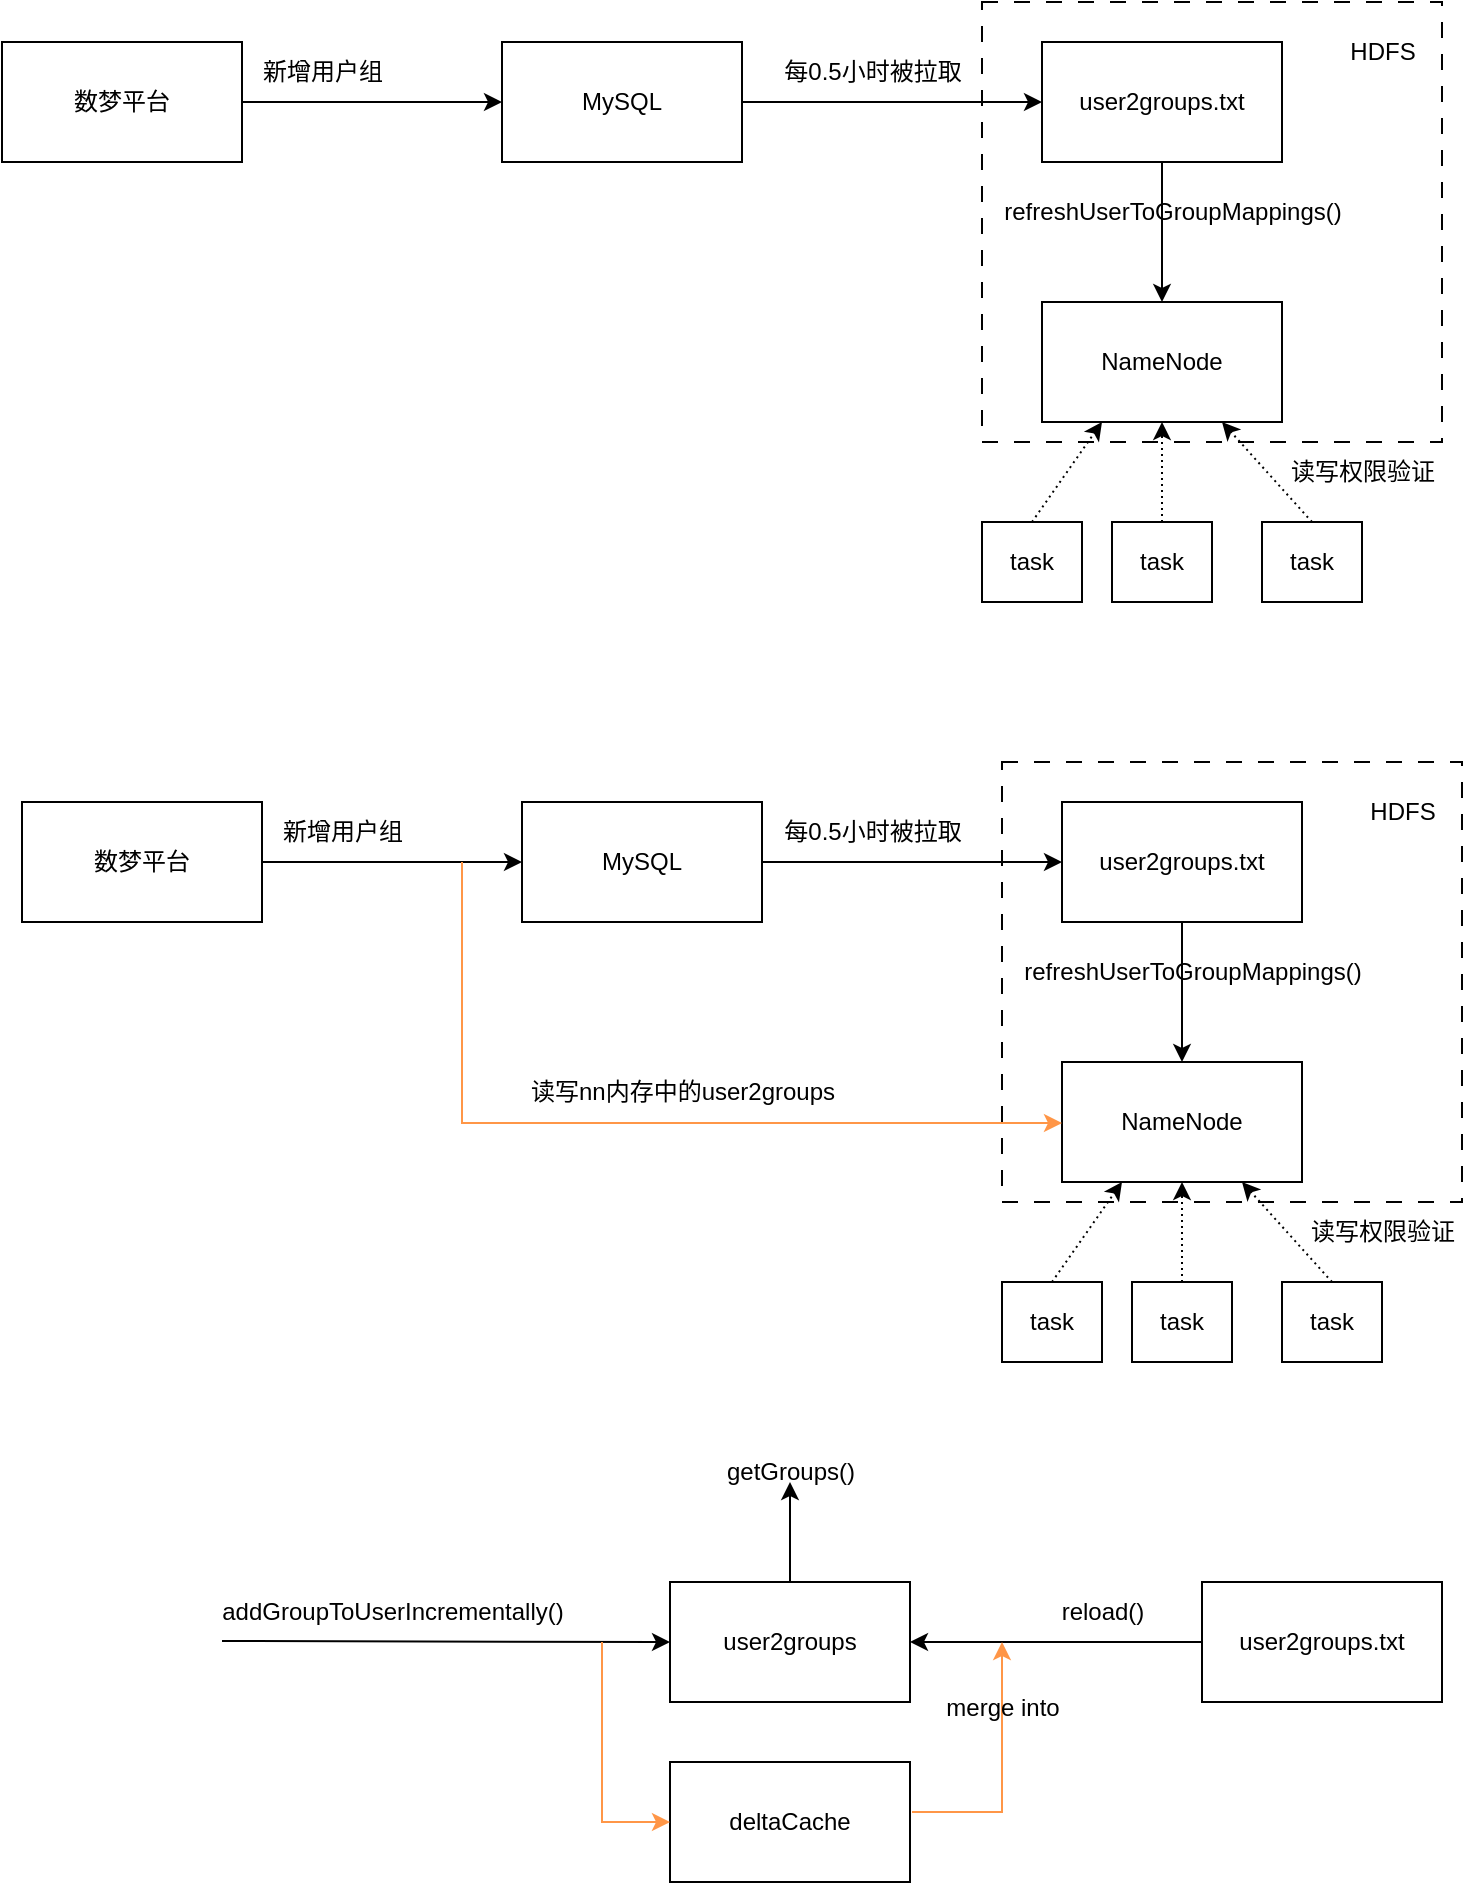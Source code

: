 <mxfile version="27.1.6">
  <diagram name="第 1 页" id="Zndd7S7p8hjrLO7gFXLt">
    <mxGraphModel dx="1418" dy="794" grid="1" gridSize="10" guides="1" tooltips="1" connect="1" arrows="1" fold="1" page="1" pageScale="1" pageWidth="827" pageHeight="1169" math="0" shadow="0">
      <root>
        <mxCell id="0" />
        <mxCell id="1" parent="0" />
        <mxCell id="mCO2VHHa_s-uEJgRqC7Z-11" value="" style="rounded=0;whiteSpace=wrap;html=1;dashed=1;dashPattern=8 8;" parent="1" vertex="1">
          <mxGeometry x="510" y="170" width="230" height="220" as="geometry" />
        </mxCell>
        <mxCell id="mCO2VHHa_s-uEJgRqC7Z-1" value="数梦平台" style="rounded=0;whiteSpace=wrap;html=1;" parent="1" vertex="1">
          <mxGeometry x="20" y="190" width="120" height="60" as="geometry" />
        </mxCell>
        <mxCell id="mCO2VHHa_s-uEJgRqC7Z-2" value="MySQL" style="rounded=0;whiteSpace=wrap;html=1;" parent="1" vertex="1">
          <mxGeometry x="270" y="190" width="120" height="60" as="geometry" />
        </mxCell>
        <mxCell id="mCO2VHHa_s-uEJgRqC7Z-3" value="user2groups.txt" style="rounded=0;whiteSpace=wrap;html=1;" parent="1" vertex="1">
          <mxGeometry x="540" y="190" width="120" height="60" as="geometry" />
        </mxCell>
        <mxCell id="mCO2VHHa_s-uEJgRqC7Z-4" value="NameNode" style="rounded=0;whiteSpace=wrap;html=1;" parent="1" vertex="1">
          <mxGeometry x="540" y="320" width="120" height="60" as="geometry" />
        </mxCell>
        <mxCell id="mCO2VHHa_s-uEJgRqC7Z-5" value="" style="endArrow=classic;html=1;rounded=0;exitX=1;exitY=0.5;exitDx=0;exitDy=0;entryX=0;entryY=0.5;entryDx=0;entryDy=0;" parent="1" source="mCO2VHHa_s-uEJgRqC7Z-1" target="mCO2VHHa_s-uEJgRqC7Z-2" edge="1">
          <mxGeometry width="50" height="50" relative="1" as="geometry">
            <mxPoint x="390" y="430" as="sourcePoint" />
            <mxPoint x="440" y="380" as="targetPoint" />
          </mxGeometry>
        </mxCell>
        <mxCell id="mCO2VHHa_s-uEJgRqC7Z-6" value="新增用户组" style="text;html=1;align=center;verticalAlign=middle;resizable=0;points=[];autosize=1;strokeColor=none;fillColor=none;" parent="1" vertex="1">
          <mxGeometry x="140" y="190" width="80" height="30" as="geometry" />
        </mxCell>
        <mxCell id="mCO2VHHa_s-uEJgRqC7Z-8" value="" style="endArrow=classic;html=1;rounded=0;exitX=1;exitY=0.5;exitDx=0;exitDy=0;" parent="1" source="mCO2VHHa_s-uEJgRqC7Z-2" target="mCO2VHHa_s-uEJgRqC7Z-3" edge="1">
          <mxGeometry width="50" height="50" relative="1" as="geometry">
            <mxPoint x="390" y="430" as="sourcePoint" />
            <mxPoint x="440" y="380" as="targetPoint" />
          </mxGeometry>
        </mxCell>
        <mxCell id="mCO2VHHa_s-uEJgRqC7Z-9" value="" style="endArrow=classic;html=1;rounded=0;exitX=0.5;exitY=1;exitDx=0;exitDy=0;" parent="1" source="mCO2VHHa_s-uEJgRqC7Z-3" target="mCO2VHHa_s-uEJgRqC7Z-4" edge="1">
          <mxGeometry width="50" height="50" relative="1" as="geometry">
            <mxPoint x="370" y="260" as="sourcePoint" />
            <mxPoint x="370" y="310" as="targetPoint" />
          </mxGeometry>
        </mxCell>
        <mxCell id="mCO2VHHa_s-uEJgRqC7Z-10" value="refreshUserToGroupMappings()" style="text;html=1;align=center;verticalAlign=middle;resizable=0;points=[];autosize=1;strokeColor=none;fillColor=none;" parent="1" vertex="1">
          <mxGeometry x="510" y="260" width="190" height="30" as="geometry" />
        </mxCell>
        <mxCell id="mCO2VHHa_s-uEJgRqC7Z-13" value="HDFS" style="text;html=1;align=center;verticalAlign=middle;resizable=0;points=[];autosize=1;strokeColor=none;fillColor=none;" parent="1" vertex="1">
          <mxGeometry x="680" y="180" width="60" height="30" as="geometry" />
        </mxCell>
        <mxCell id="mCO2VHHa_s-uEJgRqC7Z-22" value="读写权限验证" style="text;html=1;align=center;verticalAlign=middle;resizable=0;points=[];autosize=1;strokeColor=none;fillColor=none;" parent="1" vertex="1">
          <mxGeometry x="650" y="390" width="100" height="30" as="geometry" />
        </mxCell>
        <mxCell id="YEk1Js44NIQg5EEyhDJa-17" value="task" style="rounded=0;whiteSpace=wrap;html=1;" parent="1" vertex="1">
          <mxGeometry x="575" y="430" width="50" height="40" as="geometry" />
        </mxCell>
        <mxCell id="YEk1Js44NIQg5EEyhDJa-18" value="task" style="rounded=0;whiteSpace=wrap;html=1;" parent="1" vertex="1">
          <mxGeometry x="510" y="430" width="50" height="40" as="geometry" />
        </mxCell>
        <mxCell id="YEk1Js44NIQg5EEyhDJa-19" value="" style="endArrow=classic;html=1;rounded=0;entryX=0.25;entryY=1;entryDx=0;entryDy=0;exitX=0.5;exitY=0;exitDx=0;exitDy=0;dashed=1;dashPattern=1 2;" parent="1" source="YEk1Js44NIQg5EEyhDJa-18" edge="1">
          <mxGeometry width="50" height="50" relative="1" as="geometry">
            <mxPoint x="150" y="474.5" as="sourcePoint" />
            <mxPoint x="570" y="380" as="targetPoint" />
          </mxGeometry>
        </mxCell>
        <mxCell id="YEk1Js44NIQg5EEyhDJa-20" value="task" style="rounded=0;whiteSpace=wrap;html=1;" parent="1" vertex="1">
          <mxGeometry x="650" y="430" width="50" height="40" as="geometry" />
        </mxCell>
        <mxCell id="YEk1Js44NIQg5EEyhDJa-22" value="" style="endArrow=classic;html=1;rounded=0;entryX=0.75;entryY=1;entryDx=0;entryDy=0;exitX=0.5;exitY=0;exitDx=0;exitDy=0;dashed=1;dashPattern=1 2;" parent="1" source="YEk1Js44NIQg5EEyhDJa-20" edge="1">
          <mxGeometry width="50" height="50" relative="1" as="geometry">
            <mxPoint x="560" y="460" as="sourcePoint" />
            <mxPoint x="630" y="380" as="targetPoint" />
          </mxGeometry>
        </mxCell>
        <mxCell id="YEk1Js44NIQg5EEyhDJa-23" value="" style="endArrow=classic;html=1;rounded=0;entryX=0.5;entryY=1;entryDx=0;entryDy=0;exitX=0.5;exitY=0;exitDx=0;exitDy=0;dashed=1;dashPattern=1 2;" parent="1" source="YEk1Js44NIQg5EEyhDJa-17" edge="1">
          <mxGeometry width="50" height="50" relative="1" as="geometry">
            <mxPoint x="705" y="460" as="sourcePoint" />
            <mxPoint x="600" y="380" as="targetPoint" />
          </mxGeometry>
        </mxCell>
        <mxCell id="JaQpb5AM8EqLyA6_vQZ3-1" value="每0.5小时被拉取" style="text;html=1;align=center;verticalAlign=middle;resizable=0;points=[];autosize=1;strokeColor=none;fillColor=none;" parent="1" vertex="1">
          <mxGeometry x="400" y="190" width="110" height="30" as="geometry" />
        </mxCell>
        <mxCell id="JaQpb5AM8EqLyA6_vQZ3-2" value="" style="rounded=0;whiteSpace=wrap;html=1;dashed=1;dashPattern=8 8;" parent="1" vertex="1">
          <mxGeometry x="520" y="550" width="230" height="220" as="geometry" />
        </mxCell>
        <mxCell id="JaQpb5AM8EqLyA6_vQZ3-3" value="数梦平台" style="rounded=0;whiteSpace=wrap;html=1;" parent="1" vertex="1">
          <mxGeometry x="30" y="570" width="120" height="60" as="geometry" />
        </mxCell>
        <mxCell id="JaQpb5AM8EqLyA6_vQZ3-4" value="MySQL" style="rounded=0;whiteSpace=wrap;html=1;" parent="1" vertex="1">
          <mxGeometry x="280" y="570" width="120" height="60" as="geometry" />
        </mxCell>
        <mxCell id="JaQpb5AM8EqLyA6_vQZ3-5" value="user2groups.txt" style="rounded=0;whiteSpace=wrap;html=1;" parent="1" vertex="1">
          <mxGeometry x="550" y="570" width="120" height="60" as="geometry" />
        </mxCell>
        <mxCell id="JaQpb5AM8EqLyA6_vQZ3-6" value="NameNode" style="rounded=0;whiteSpace=wrap;html=1;" parent="1" vertex="1">
          <mxGeometry x="550" y="700" width="120" height="60" as="geometry" />
        </mxCell>
        <mxCell id="JaQpb5AM8EqLyA6_vQZ3-7" value="" style="endArrow=classic;html=1;rounded=0;exitX=1;exitY=0.5;exitDx=0;exitDy=0;entryX=0;entryY=0.5;entryDx=0;entryDy=0;" parent="1" source="JaQpb5AM8EqLyA6_vQZ3-3" target="JaQpb5AM8EqLyA6_vQZ3-4" edge="1">
          <mxGeometry width="50" height="50" relative="1" as="geometry">
            <mxPoint x="400" y="810" as="sourcePoint" />
            <mxPoint x="450" y="760" as="targetPoint" />
          </mxGeometry>
        </mxCell>
        <mxCell id="JaQpb5AM8EqLyA6_vQZ3-9" value="" style="endArrow=classic;html=1;rounded=0;exitX=1;exitY=0.5;exitDx=0;exitDy=0;" parent="1" source="JaQpb5AM8EqLyA6_vQZ3-4" target="JaQpb5AM8EqLyA6_vQZ3-5" edge="1">
          <mxGeometry width="50" height="50" relative="1" as="geometry">
            <mxPoint x="400" y="810" as="sourcePoint" />
            <mxPoint x="450" y="760" as="targetPoint" />
          </mxGeometry>
        </mxCell>
        <mxCell id="JaQpb5AM8EqLyA6_vQZ3-10" value="" style="endArrow=classic;html=1;rounded=0;exitX=0.5;exitY=1;exitDx=0;exitDy=0;" parent="1" source="JaQpb5AM8EqLyA6_vQZ3-5" target="JaQpb5AM8EqLyA6_vQZ3-6" edge="1">
          <mxGeometry width="50" height="50" relative="1" as="geometry">
            <mxPoint x="380" y="640" as="sourcePoint" />
            <mxPoint x="380" y="690" as="targetPoint" />
          </mxGeometry>
        </mxCell>
        <mxCell id="JaQpb5AM8EqLyA6_vQZ3-11" value="refreshUserToGroupMappings()" style="text;html=1;align=center;verticalAlign=middle;resizable=0;points=[];autosize=1;strokeColor=none;fillColor=none;" parent="1" vertex="1">
          <mxGeometry x="520" y="640" width="190" height="30" as="geometry" />
        </mxCell>
        <mxCell id="JaQpb5AM8EqLyA6_vQZ3-13" value="HDFS" style="text;html=1;align=center;verticalAlign=middle;resizable=0;points=[];autosize=1;strokeColor=none;fillColor=none;" parent="1" vertex="1">
          <mxGeometry x="690" y="560" width="60" height="30" as="geometry" />
        </mxCell>
        <mxCell id="JaQpb5AM8EqLyA6_vQZ3-14" value="读写权限验证" style="text;html=1;align=center;verticalAlign=middle;resizable=0;points=[];autosize=1;strokeColor=none;fillColor=none;" parent="1" vertex="1">
          <mxGeometry x="660" y="770" width="100" height="30" as="geometry" />
        </mxCell>
        <mxCell id="JaQpb5AM8EqLyA6_vQZ3-15" value="task" style="rounded=0;whiteSpace=wrap;html=1;" parent="1" vertex="1">
          <mxGeometry x="585" y="810" width="50" height="40" as="geometry" />
        </mxCell>
        <mxCell id="JaQpb5AM8EqLyA6_vQZ3-16" value="task" style="rounded=0;whiteSpace=wrap;html=1;" parent="1" vertex="1">
          <mxGeometry x="520" y="810" width="50" height="40" as="geometry" />
        </mxCell>
        <mxCell id="JaQpb5AM8EqLyA6_vQZ3-17" value="" style="endArrow=classic;html=1;rounded=0;entryX=0.25;entryY=1;entryDx=0;entryDy=0;exitX=0.5;exitY=0;exitDx=0;exitDy=0;dashed=1;dashPattern=1 2;" parent="1" source="JaQpb5AM8EqLyA6_vQZ3-16" edge="1">
          <mxGeometry width="50" height="50" relative="1" as="geometry">
            <mxPoint x="160" y="854.5" as="sourcePoint" />
            <mxPoint x="580" y="760" as="targetPoint" />
          </mxGeometry>
        </mxCell>
        <mxCell id="JaQpb5AM8EqLyA6_vQZ3-18" value="task" style="rounded=0;whiteSpace=wrap;html=1;" parent="1" vertex="1">
          <mxGeometry x="660" y="810" width="50" height="40" as="geometry" />
        </mxCell>
        <mxCell id="JaQpb5AM8EqLyA6_vQZ3-19" value="" style="endArrow=classic;html=1;rounded=0;entryX=0.75;entryY=1;entryDx=0;entryDy=0;exitX=0.5;exitY=0;exitDx=0;exitDy=0;dashed=1;dashPattern=1 2;" parent="1" source="JaQpb5AM8EqLyA6_vQZ3-18" edge="1">
          <mxGeometry width="50" height="50" relative="1" as="geometry">
            <mxPoint x="570" y="840" as="sourcePoint" />
            <mxPoint x="640" y="760" as="targetPoint" />
          </mxGeometry>
        </mxCell>
        <mxCell id="JaQpb5AM8EqLyA6_vQZ3-20" value="" style="endArrow=classic;html=1;rounded=0;entryX=0.5;entryY=1;entryDx=0;entryDy=0;exitX=0.5;exitY=0;exitDx=0;exitDy=0;dashed=1;dashPattern=1 2;" parent="1" source="JaQpb5AM8EqLyA6_vQZ3-15" edge="1">
          <mxGeometry width="50" height="50" relative="1" as="geometry">
            <mxPoint x="715" y="840" as="sourcePoint" />
            <mxPoint x="610" y="760" as="targetPoint" />
          </mxGeometry>
        </mxCell>
        <mxCell id="JaQpb5AM8EqLyA6_vQZ3-22" value="" style="edgeStyle=segmentEdgeStyle;endArrow=classic;html=1;curved=0;rounded=0;strokeColor=#FF9647;" parent="1" edge="1">
          <mxGeometry width="50" height="50" relative="1" as="geometry">
            <mxPoint x="250" y="600" as="sourcePoint" />
            <mxPoint x="550" y="730.5" as="targetPoint" />
            <Array as="points">
              <mxPoint x="250" y="620" />
              <mxPoint x="250" y="731" />
            </Array>
          </mxGeometry>
        </mxCell>
        <mxCell id="JaQpb5AM8EqLyA6_vQZ3-23" value="读写nn内存中的user2groups" style="text;html=1;align=center;verticalAlign=middle;resizable=0;points=[];autosize=1;strokeColor=none;fillColor=none;" parent="1" vertex="1">
          <mxGeometry x="270" y="700" width="180" height="30" as="geometry" />
        </mxCell>
        <mxCell id="wtO0SEwGs1o5qlHKV27--2" value="每0.5小时被拉取" style="text;html=1;align=center;verticalAlign=middle;resizable=0;points=[];autosize=1;strokeColor=none;fillColor=none;" vertex="1" parent="1">
          <mxGeometry x="400" y="570" width="110" height="30" as="geometry" />
        </mxCell>
        <mxCell id="wtO0SEwGs1o5qlHKV27--4" value="新增用户组" style="text;html=1;align=center;verticalAlign=middle;resizable=0;points=[];autosize=1;strokeColor=none;fillColor=none;" vertex="1" parent="1">
          <mxGeometry x="150" y="570" width="80" height="30" as="geometry" />
        </mxCell>
        <mxCell id="wtO0SEwGs1o5qlHKV27--5" value="user2groups" style="rounded=0;whiteSpace=wrap;html=1;" vertex="1" parent="1">
          <mxGeometry x="354" y="960" width="120" height="60" as="geometry" />
        </mxCell>
        <mxCell id="wtO0SEwGs1o5qlHKV27--6" value="deltaCache" style="rounded=0;whiteSpace=wrap;html=1;" vertex="1" parent="1">
          <mxGeometry x="354" y="1050" width="120" height="60" as="geometry" />
        </mxCell>
        <mxCell id="wtO0SEwGs1o5qlHKV27--7" value="" style="endArrow=classic;html=1;rounded=0;exitX=1;exitY=0.5;exitDx=0;exitDy=0;entryX=0;entryY=0.5;entryDx=0;entryDy=0;" edge="1" parent="1" target="wtO0SEwGs1o5qlHKV27--5">
          <mxGeometry width="50" height="50" relative="1" as="geometry">
            <mxPoint x="130" y="989.5" as="sourcePoint" />
            <mxPoint x="260" y="989.5" as="targetPoint" />
          </mxGeometry>
        </mxCell>
        <mxCell id="wtO0SEwGs1o5qlHKV27--8" value="addGroupToUserIncrementally()" style="text;html=1;align=center;verticalAlign=middle;resizable=0;points=[];autosize=1;strokeColor=none;fillColor=none;" vertex="1" parent="1">
          <mxGeometry x="120" y="960" width="190" height="30" as="geometry" />
        </mxCell>
        <mxCell id="wtO0SEwGs1o5qlHKV27--10" value="" style="edgeStyle=segmentEdgeStyle;endArrow=classic;html=1;curved=0;rounded=0;strokeColor=#FF9647;entryX=0;entryY=0.5;entryDx=0;entryDy=0;" edge="1" parent="1" target="wtO0SEwGs1o5qlHKV27--6">
          <mxGeometry width="50" height="50" relative="1" as="geometry">
            <mxPoint x="320" y="990" as="sourcePoint" />
            <mxPoint x="620" y="1080" as="targetPoint" />
            <Array as="points">
              <mxPoint x="320" y="1080" />
            </Array>
          </mxGeometry>
        </mxCell>
        <mxCell id="wtO0SEwGs1o5qlHKV27--11" value="" style="endArrow=classic;html=1;rounded=0;exitX=0.5;exitY=0;exitDx=0;exitDy=0;strokeColor=default;align=center;verticalAlign=middle;fontFamily=Helvetica;fontSize=11;fontColor=default;labelBackgroundColor=default;" edge="1" parent="1" source="wtO0SEwGs1o5qlHKV27--5">
          <mxGeometry width="50" height="50" relative="1" as="geometry">
            <mxPoint x="526" y="989" as="sourcePoint" />
            <mxPoint x="414" y="910" as="targetPoint" />
          </mxGeometry>
        </mxCell>
        <mxCell id="wtO0SEwGs1o5qlHKV27--12" value="getGroups()" style="text;html=1;align=center;verticalAlign=middle;resizable=0;points=[];autosize=1;strokeColor=none;fillColor=none;" vertex="1" parent="1">
          <mxGeometry x="369" y="890" width="90" height="30" as="geometry" />
        </mxCell>
        <mxCell id="wtO0SEwGs1o5qlHKV27--16" value="user2groups.txt" style="rounded=0;whiteSpace=wrap;html=1;" vertex="1" parent="1">
          <mxGeometry x="620" y="960" width="120" height="60" as="geometry" />
        </mxCell>
        <mxCell id="wtO0SEwGs1o5qlHKV27--17" value="" style="endArrow=classic;html=1;rounded=0;exitX=0;exitY=0.5;exitDx=0;exitDy=0;strokeColor=default;align=center;verticalAlign=middle;fontFamily=Helvetica;fontSize=11;fontColor=default;labelBackgroundColor=default;entryX=1;entryY=0.5;entryDx=0;entryDy=0;" edge="1" parent="1" source="wtO0SEwGs1o5qlHKV27--16" target="wtO0SEwGs1o5qlHKV27--5">
          <mxGeometry width="50" height="50" relative="1" as="geometry">
            <mxPoint x="410" y="970" as="sourcePoint" />
            <mxPoint x="410" y="920" as="targetPoint" />
          </mxGeometry>
        </mxCell>
        <mxCell id="wtO0SEwGs1o5qlHKV27--18" value="reload()" style="text;html=1;align=center;verticalAlign=middle;resizable=0;points=[];autosize=1;strokeColor=none;fillColor=none;" vertex="1" parent="1">
          <mxGeometry x="540" y="960" width="60" height="30" as="geometry" />
        </mxCell>
        <mxCell id="wtO0SEwGs1o5qlHKV27--19" value="" style="edgeStyle=segmentEdgeStyle;endArrow=classic;html=1;curved=0;rounded=0;strokeColor=#FF9647;" edge="1" parent="1">
          <mxGeometry width="50" height="50" relative="1" as="geometry">
            <mxPoint x="475" y="1075" as="sourcePoint" />
            <mxPoint x="520" y="990" as="targetPoint" />
            <Array as="points">
              <mxPoint x="520" y="1075" />
            </Array>
          </mxGeometry>
        </mxCell>
        <mxCell id="wtO0SEwGs1o5qlHKV27--23" value="merge into" style="text;html=1;align=center;verticalAlign=middle;resizable=0;points=[];autosize=1;strokeColor=none;fillColor=none;" vertex="1" parent="1">
          <mxGeometry x="480" y="1008" width="80" height="30" as="geometry" />
        </mxCell>
      </root>
    </mxGraphModel>
  </diagram>
</mxfile>
